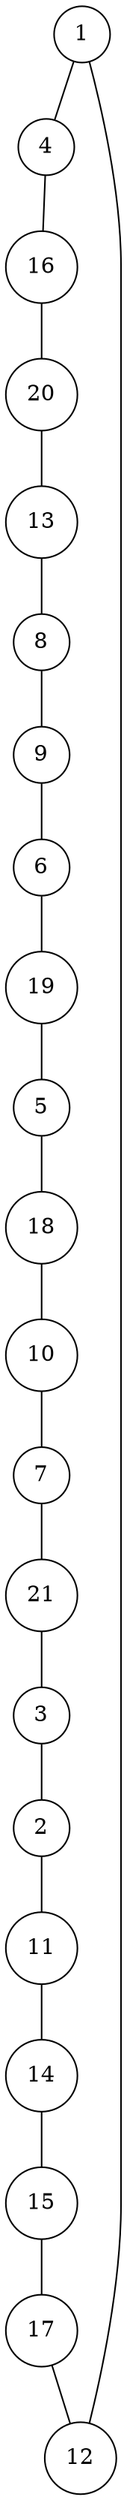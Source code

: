 graph random588900 {
	node [shape=circle fillcolor=white]
	1 [ pos = "3.948308,1.751286!"]
	2 [ pos = "0.824755,2.823915!"]
	3 [ pos = "0.593247,3.488291!"]
	4 [ pos = "4.313306,1.349077!"]
	5 [ pos = "3.691044,3.017777!"]
	6 [ pos = "4.296799,2.880085!"]
	7 [ pos = "0.344192,4.403385!"]
	8 [ pos = "4.531204,3.075281!"]
	9 [ pos = "4.298779,3.252638!"]
	10 [ pos = "4.552028,4.831894!"]
	11 [ pos = "0.407407,2.404441!"]
	12 [ pos = "2.618566,2.027521!"]
	13 [ pos = "5.000000,2.802396!"]
	14 [ pos = "1.580314,0.645560!"]
	15 [ pos = "2.086848,0.930975!"]
	16 [ pos = "4.699725,0.915845!"]
	17 [ pos = "2.682262,0.405168!"]
	18 [ pos = "3.739760,3.275508!"]
	19 [ pos = "3.893459,2.933755!"]
	20 [ pos = "4.624586,2.465191!"]
	21 [ pos = "0.832221,3.802073!"]

	1 -- 4
	2 -- 11
	3 -- 2
	4 -- 16
	5 -- 18
	6 -- 19
	7 -- 21
	8 -- 9
	9 -- 6
	10 -- 7
	11 -- 14
	12 -- 1
	13 -- 8
	14 -- 15
	15 -- 17
	16 -- 20
	17 -- 12
	18 -- 10
	19 -- 5
	20 -- 13
	21 -- 3
}
